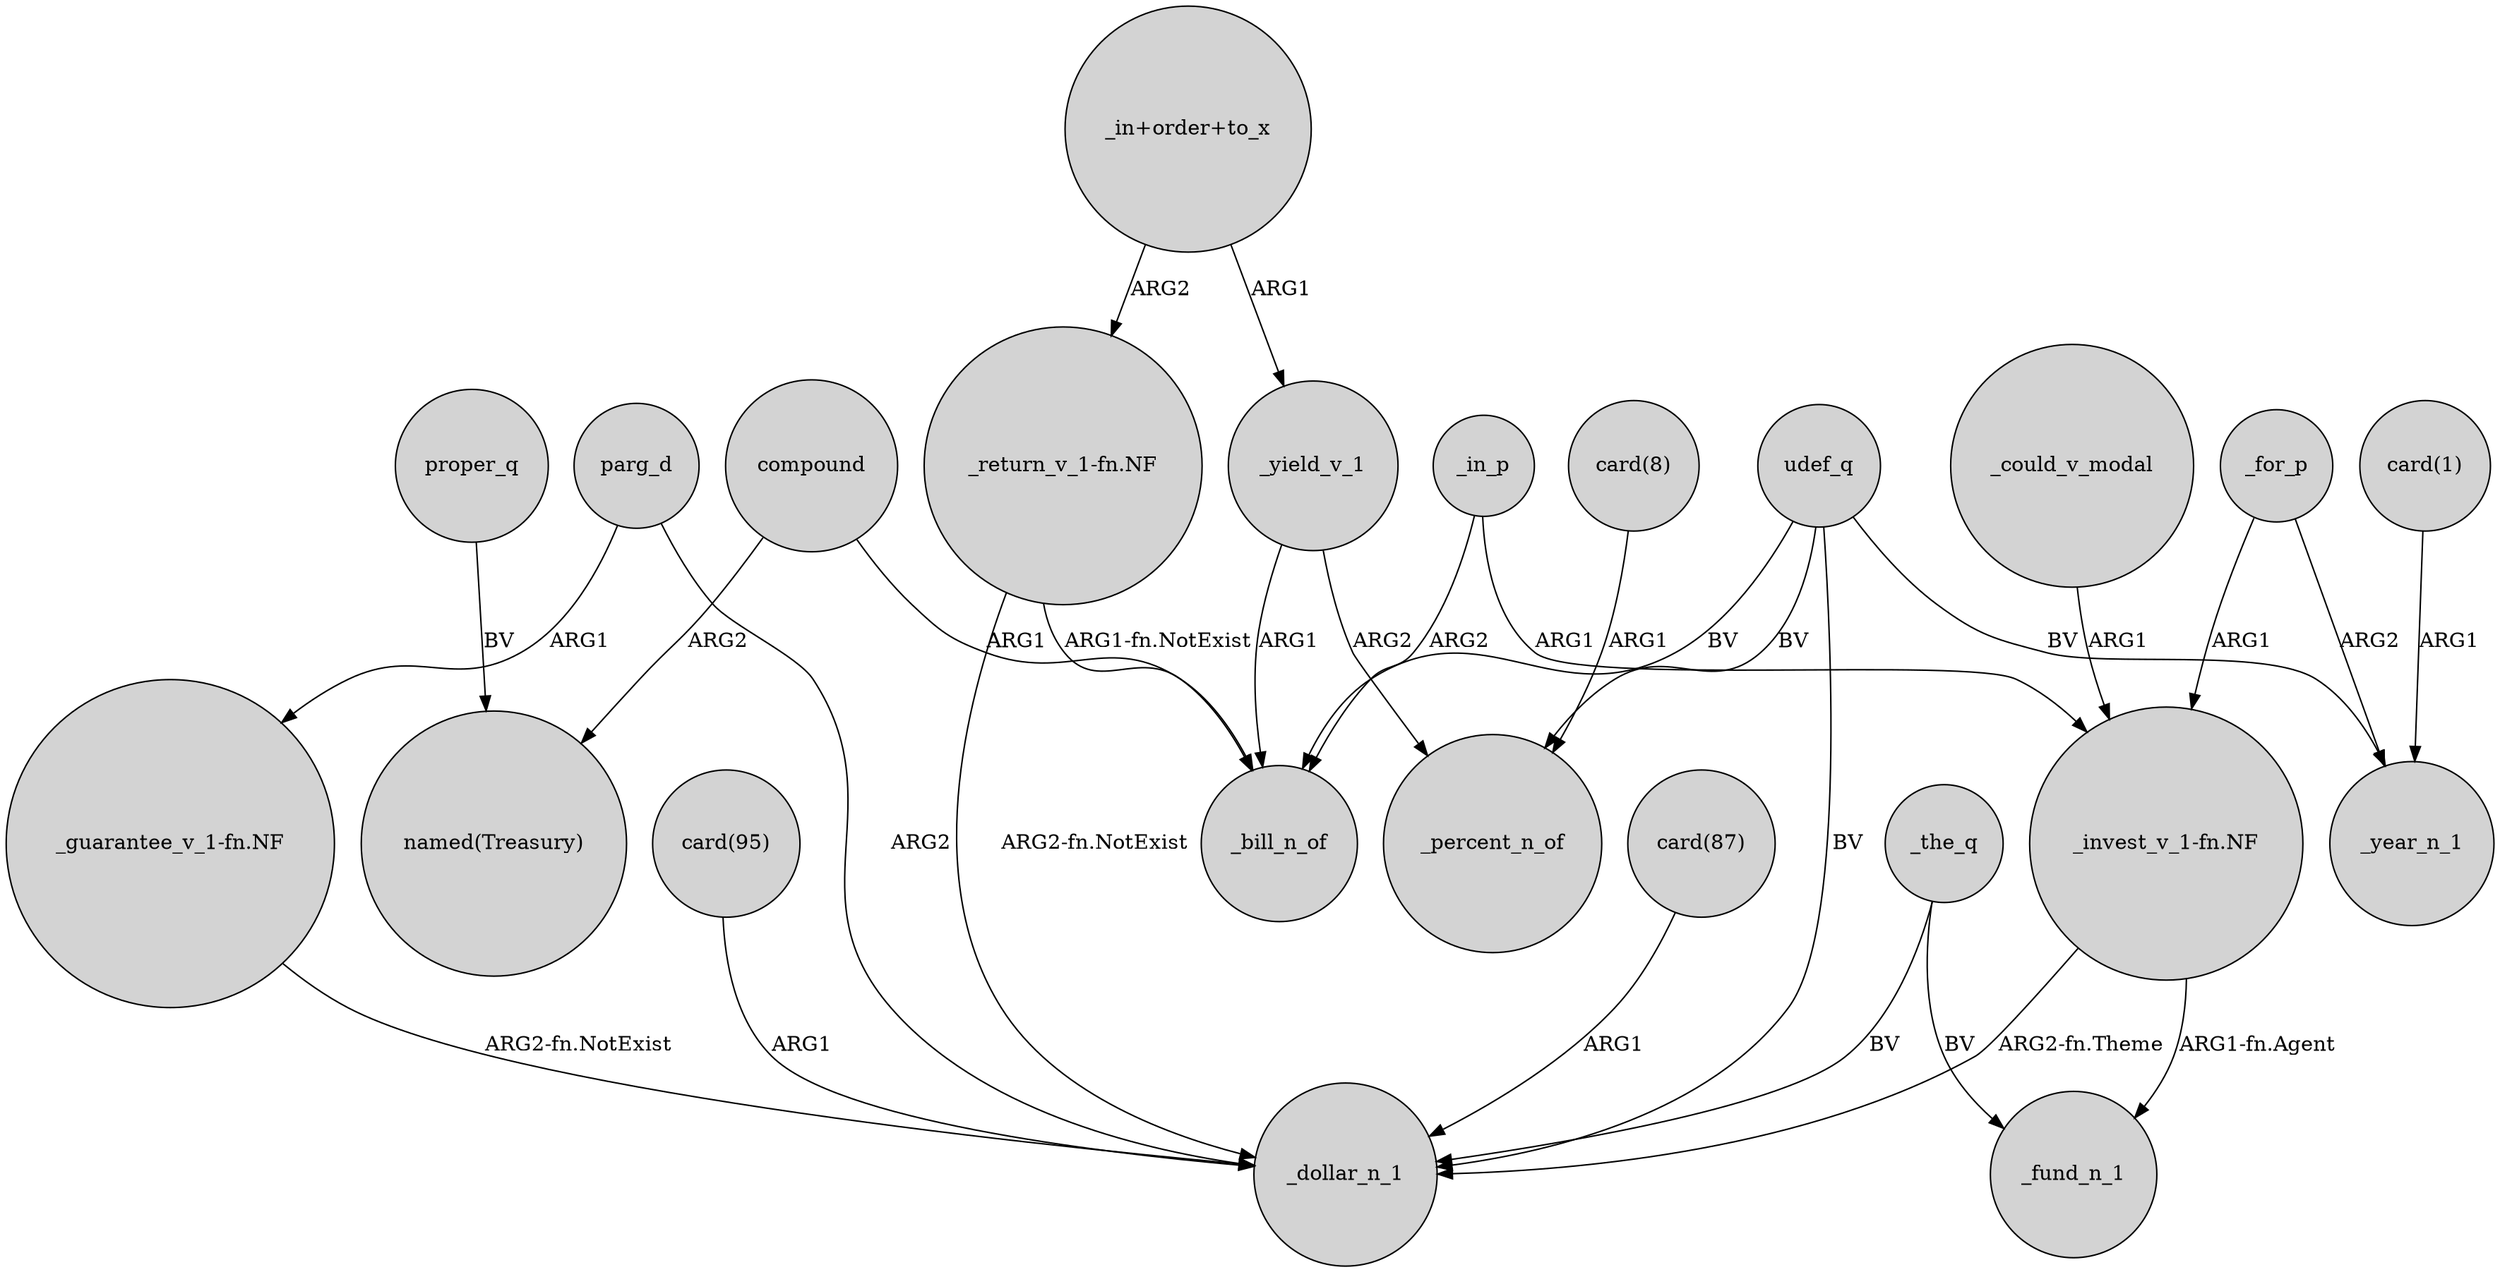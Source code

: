 digraph {
	node [shape=circle style=filled]
	compound -> "named(Treasury)" [label=ARG2]
	_for_p -> _year_n_1 [label=ARG2]
	compound -> _bill_n_of [label=ARG1]
	parg_d -> "_guarantee_v_1-fn.NF" [label=ARG1]
	"card(95)" -> _dollar_n_1 [label=ARG1]
	_in_p -> "_invest_v_1-fn.NF" [label=ARG1]
	"_return_v_1-fn.NF" -> _dollar_n_1 [label="ARG2-fn.NotExist"]
	_the_q -> _dollar_n_1 [label=BV]
	"_guarantee_v_1-fn.NF" -> _dollar_n_1 [label="ARG2-fn.NotExist"]
	udef_q -> _bill_n_of [label=BV]
	_the_q -> _fund_n_1 [label=BV]
	"_invest_v_1-fn.NF" -> _dollar_n_1 [label="ARG2-fn.Theme"]
	_in_p -> _bill_n_of [label=ARG2]
	"_invest_v_1-fn.NF" -> _fund_n_1 [label="ARG1-fn.Agent"]
	_yield_v_1 -> _bill_n_of [label=ARG1]
	"_in+order+to_x" -> _yield_v_1 [label=ARG1]
	proper_q -> "named(Treasury)" [label=BV]
	"_return_v_1-fn.NF" -> _bill_n_of [label="ARG1-fn.NotExist"]
	_yield_v_1 -> _percent_n_of [label=ARG2]
	"card(1)" -> _year_n_1 [label=ARG1]
	"_in+order+to_x" -> "_return_v_1-fn.NF" [label=ARG2]
	parg_d -> _dollar_n_1 [label=ARG2]
	_for_p -> "_invest_v_1-fn.NF" [label=ARG1]
	udef_q -> _year_n_1 [label=BV]
	"card(8)" -> _percent_n_of [label=ARG1]
	udef_q -> _percent_n_of [label=BV]
	"card(87)" -> _dollar_n_1 [label=ARG1]
	_could_v_modal -> "_invest_v_1-fn.NF" [label=ARG1]
	udef_q -> _dollar_n_1 [label=BV]
}
